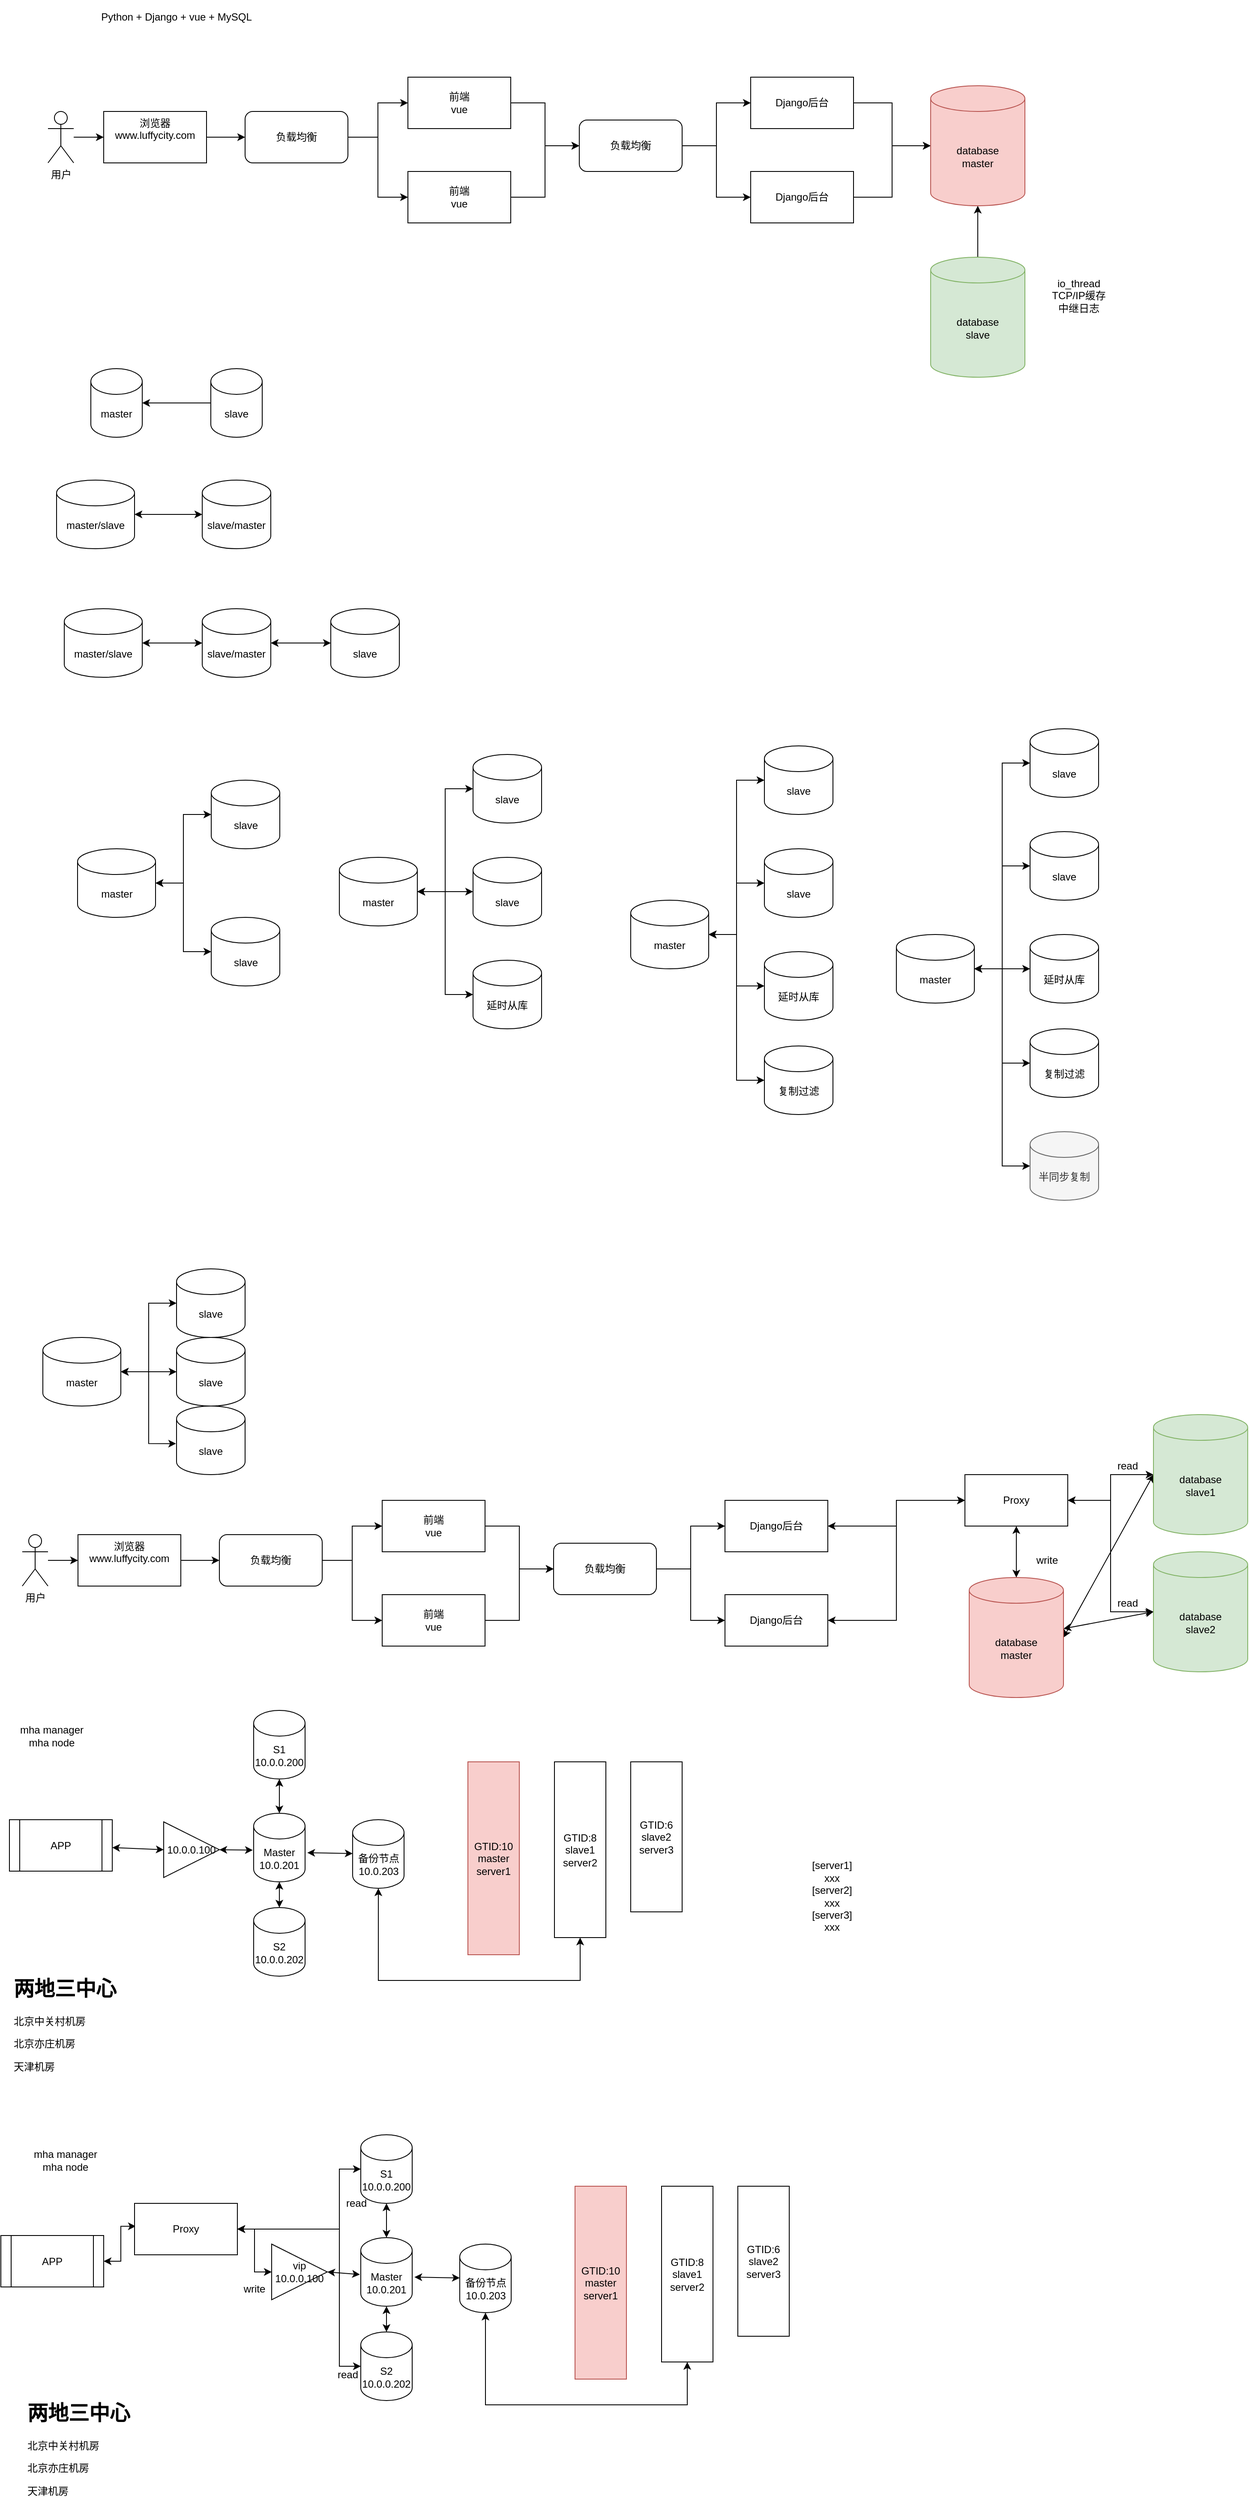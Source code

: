 <mxfile version="13.7.9" type="device"><diagram id="l8X8WzEZKkEeoFybfbW5" name="第 1 页"><mxGraphModel dx="1412" dy="812" grid="1" gridSize="10" guides="1" tooltips="1" connect="1" arrows="1" fold="1" page="1" pageScale="1" pageWidth="1200" pageHeight="1600" math="0" shadow="0"><root><mxCell id="0"/><mxCell id="1" parent="0"/><mxCell id="13mOMI1WtpSGQydQArd--6" value="" style="edgeStyle=orthogonalEdgeStyle;rounded=0;orthogonalLoop=1;jettySize=auto;html=1;" edge="1" parent="1" source="13mOMI1WtpSGQydQArd--4" target="13mOMI1WtpSGQydQArd--5"><mxGeometry relative="1" as="geometry"/></mxCell><mxCell id="13mOMI1WtpSGQydQArd--4" value="用户" style="shape=umlActor;verticalLabelPosition=bottom;verticalAlign=top;html=1;outlineConnect=0;" vertex="1" parent="1"><mxGeometry x="80" y="340" width="30" height="60" as="geometry"/></mxCell><mxCell id="13mOMI1WtpSGQydQArd--16" style="edgeStyle=orthogonalEdgeStyle;rounded=0;orthogonalLoop=1;jettySize=auto;html=1;entryX=0;entryY=0.5;entryDx=0;entryDy=0;" edge="1" parent="1" source="13mOMI1WtpSGQydQArd--5" target="13mOMI1WtpSGQydQArd--15"><mxGeometry relative="1" as="geometry"/></mxCell><mxCell id="13mOMI1WtpSGQydQArd--5" value="浏览器&lt;br&gt;www.luffycity.com" style="whiteSpace=wrap;html=1;verticalAlign=top;" vertex="1" parent="1"><mxGeometry x="145" y="340" width="120" height="60" as="geometry"/></mxCell><mxCell id="13mOMI1WtpSGQydQArd--13" style="edgeStyle=orthogonalEdgeStyle;rounded=0;orthogonalLoop=1;jettySize=auto;html=1;entryX=0;entryY=0.5;entryDx=0;entryDy=0;" edge="1" parent="1" source="13mOMI1WtpSGQydQArd--7" target="13mOMI1WtpSGQydQArd--12"><mxGeometry relative="1" as="geometry"/></mxCell><mxCell id="13mOMI1WtpSGQydQArd--7" value="前端&lt;br&gt;vue" style="rounded=0;whiteSpace=wrap;html=1;" vertex="1" parent="1"><mxGeometry x="500" y="300" width="120" height="60" as="geometry"/></mxCell><mxCell id="13mOMI1WtpSGQydQArd--14" style="edgeStyle=orthogonalEdgeStyle;rounded=0;orthogonalLoop=1;jettySize=auto;html=1;entryX=0;entryY=0.5;entryDx=0;entryDy=0;" edge="1" parent="1" source="13mOMI1WtpSGQydQArd--8" target="13mOMI1WtpSGQydQArd--12"><mxGeometry relative="1" as="geometry"/></mxCell><mxCell id="13mOMI1WtpSGQydQArd--8" value="&lt;span&gt;前端&lt;/span&gt;&lt;br&gt;&lt;span&gt;vue&lt;/span&gt;" style="rounded=0;whiteSpace=wrap;html=1;" vertex="1" parent="1"><mxGeometry x="500" y="410" width="120" height="60" as="geometry"/></mxCell><mxCell id="13mOMI1WtpSGQydQArd--11" value="Python + Django + vue + MySQL" style="text;html=1;strokeColor=none;fillColor=none;align=center;verticalAlign=middle;whiteSpace=wrap;rounded=0;" vertex="1" parent="1"><mxGeometry x="90" y="210" width="280" height="40" as="geometry"/></mxCell><mxCell id="13mOMI1WtpSGQydQArd--21" style="edgeStyle=orthogonalEdgeStyle;rounded=0;orthogonalLoop=1;jettySize=auto;html=1;entryX=0;entryY=0.5;entryDx=0;entryDy=0;" edge="1" parent="1" source="13mOMI1WtpSGQydQArd--12" target="13mOMI1WtpSGQydQArd--19"><mxGeometry relative="1" as="geometry"/></mxCell><mxCell id="13mOMI1WtpSGQydQArd--22" style="edgeStyle=orthogonalEdgeStyle;rounded=0;orthogonalLoop=1;jettySize=auto;html=1;entryX=0;entryY=0.5;entryDx=0;entryDy=0;" edge="1" parent="1" source="13mOMI1WtpSGQydQArd--12" target="13mOMI1WtpSGQydQArd--20"><mxGeometry relative="1" as="geometry"/></mxCell><mxCell id="13mOMI1WtpSGQydQArd--12" value="负载均衡" style="rounded=1;whiteSpace=wrap;html=1;" vertex="1" parent="1"><mxGeometry x="700" y="350" width="120" height="60" as="geometry"/></mxCell><mxCell id="13mOMI1WtpSGQydQArd--17" style="edgeStyle=orthogonalEdgeStyle;rounded=0;orthogonalLoop=1;jettySize=auto;html=1;" edge="1" parent="1" source="13mOMI1WtpSGQydQArd--15" target="13mOMI1WtpSGQydQArd--7"><mxGeometry relative="1" as="geometry"/></mxCell><mxCell id="13mOMI1WtpSGQydQArd--18" style="edgeStyle=orthogonalEdgeStyle;rounded=0;orthogonalLoop=1;jettySize=auto;html=1;entryX=0;entryY=0.5;entryDx=0;entryDy=0;" edge="1" parent="1" source="13mOMI1WtpSGQydQArd--15" target="13mOMI1WtpSGQydQArd--8"><mxGeometry relative="1" as="geometry"/></mxCell><mxCell id="13mOMI1WtpSGQydQArd--15" value="负载均衡" style="rounded=1;whiteSpace=wrap;html=1;" vertex="1" parent="1"><mxGeometry x="310" y="340" width="120" height="60" as="geometry"/></mxCell><mxCell id="13mOMI1WtpSGQydQArd--25" style="edgeStyle=orthogonalEdgeStyle;rounded=0;orthogonalLoop=1;jettySize=auto;html=1;" edge="1" parent="1" source="13mOMI1WtpSGQydQArd--19" target="13mOMI1WtpSGQydQArd--24"><mxGeometry relative="1" as="geometry"/></mxCell><mxCell id="13mOMI1WtpSGQydQArd--19" value="Django后台" style="rounded=0;whiteSpace=wrap;html=1;" vertex="1" parent="1"><mxGeometry x="900" y="300" width="120" height="60" as="geometry"/></mxCell><mxCell id="13mOMI1WtpSGQydQArd--26" style="edgeStyle=orthogonalEdgeStyle;rounded=0;orthogonalLoop=1;jettySize=auto;html=1;" edge="1" parent="1" source="13mOMI1WtpSGQydQArd--20" target="13mOMI1WtpSGQydQArd--24"><mxGeometry relative="1" as="geometry"/></mxCell><mxCell id="13mOMI1WtpSGQydQArd--20" value="Django后台" style="rounded=0;whiteSpace=wrap;html=1;" vertex="1" parent="1"><mxGeometry x="900" y="410" width="120" height="60" as="geometry"/></mxCell><mxCell id="13mOMI1WtpSGQydQArd--28" value="" style="edgeStyle=orthogonalEdgeStyle;rounded=0;orthogonalLoop=1;jettySize=auto;html=1;endArrow=none;endFill=0;startArrow=classic;startFill=1;" edge="1" parent="1" source="13mOMI1WtpSGQydQArd--24" target="13mOMI1WtpSGQydQArd--27"><mxGeometry relative="1" as="geometry"/></mxCell><mxCell id="13mOMI1WtpSGQydQArd--24" value="database&lt;br&gt;master" style="shape=cylinder3;whiteSpace=wrap;html=1;boundedLbl=1;backgroundOutline=1;size=15;fillColor=#f8cecc;strokeColor=#b85450;" vertex="1" parent="1"><mxGeometry x="1110" y="310" width="110" height="140" as="geometry"/></mxCell><mxCell id="13mOMI1WtpSGQydQArd--27" value="database&lt;br&gt;slave" style="shape=cylinder3;whiteSpace=wrap;html=1;boundedLbl=1;backgroundOutline=1;size=15;fillColor=#d5e8d4;strokeColor=#82b366;" vertex="1" parent="1"><mxGeometry x="1110" y="510" width="110" height="140" as="geometry"/></mxCell><mxCell id="13mOMI1WtpSGQydQArd--32" value="" style="edgeStyle=orthogonalEdgeStyle;rounded=0;orthogonalLoop=1;jettySize=auto;html=1;startArrow=classic;startFill=1;endArrow=none;endFill=0;" edge="1" parent="1" source="13mOMI1WtpSGQydQArd--30" target="13mOMI1WtpSGQydQArd--31"><mxGeometry relative="1" as="geometry"/></mxCell><mxCell id="13mOMI1WtpSGQydQArd--30" value="master" style="shape=cylinder3;whiteSpace=wrap;html=1;boundedLbl=1;backgroundOutline=1;size=15;" vertex="1" parent="1"><mxGeometry x="130" y="640" width="60" height="80" as="geometry"/></mxCell><mxCell id="13mOMI1WtpSGQydQArd--31" value="slave" style="shape=cylinder3;whiteSpace=wrap;html=1;boundedLbl=1;backgroundOutline=1;size=15;" vertex="1" parent="1"><mxGeometry x="270" y="640" width="60" height="80" as="geometry"/></mxCell><mxCell id="13mOMI1WtpSGQydQArd--33" value="" style="edgeStyle=orthogonalEdgeStyle;rounded=0;orthogonalLoop=1;jettySize=auto;html=1;startArrow=classic;startFill=1;endArrow=classic;endFill=1;" edge="1" parent="1" source="13mOMI1WtpSGQydQArd--34" target="13mOMI1WtpSGQydQArd--35"><mxGeometry relative="1" as="geometry"/></mxCell><mxCell id="13mOMI1WtpSGQydQArd--34" value="master/slave" style="shape=cylinder3;whiteSpace=wrap;html=1;boundedLbl=1;backgroundOutline=1;size=15;" vertex="1" parent="1"><mxGeometry x="90" y="770" width="91" height="80" as="geometry"/></mxCell><mxCell id="13mOMI1WtpSGQydQArd--35" value="slave/master" style="shape=cylinder3;whiteSpace=wrap;html=1;boundedLbl=1;backgroundOutline=1;size=15;" vertex="1" parent="1"><mxGeometry x="260" y="770" width="80" height="80" as="geometry"/></mxCell><mxCell id="13mOMI1WtpSGQydQArd--36" value="" style="edgeStyle=orthogonalEdgeStyle;rounded=0;orthogonalLoop=1;jettySize=auto;html=1;startArrow=classic;startFill=1;endArrow=classic;endFill=1;" edge="1" parent="1" source="13mOMI1WtpSGQydQArd--37" target="13mOMI1WtpSGQydQArd--38"><mxGeometry relative="1" as="geometry"/></mxCell><mxCell id="13mOMI1WtpSGQydQArd--37" value="master/slave" style="shape=cylinder3;whiteSpace=wrap;html=1;boundedLbl=1;backgroundOutline=1;size=15;" vertex="1" parent="1"><mxGeometry x="99" y="920" width="91" height="80" as="geometry"/></mxCell><mxCell id="13mOMI1WtpSGQydQArd--44" value="" style="edgeStyle=orthogonalEdgeStyle;rounded=0;orthogonalLoop=1;jettySize=auto;html=1;startArrow=classic;startFill=1;endArrow=classic;endFill=1;" edge="1" parent="1" source="13mOMI1WtpSGQydQArd--38" target="13mOMI1WtpSGQydQArd--43"><mxGeometry relative="1" as="geometry"/></mxCell><mxCell id="13mOMI1WtpSGQydQArd--38" value="slave/master" style="shape=cylinder3;whiteSpace=wrap;html=1;boundedLbl=1;backgroundOutline=1;size=15;" vertex="1" parent="1"><mxGeometry x="260" y="920" width="80" height="80" as="geometry"/></mxCell><mxCell id="13mOMI1WtpSGQydQArd--43" value="slave" style="shape=cylinder3;whiteSpace=wrap;html=1;boundedLbl=1;backgroundOutline=1;size=15;" vertex="1" parent="1"><mxGeometry x="410" y="920" width="80" height="80" as="geometry"/></mxCell><mxCell id="13mOMI1WtpSGQydQArd--50" style="edgeStyle=orthogonalEdgeStyle;rounded=0;orthogonalLoop=1;jettySize=auto;html=1;entryX=0;entryY=0.5;entryDx=0;entryDy=0;entryPerimeter=0;startArrow=classic;startFill=1;endArrow=classic;endFill=1;" edge="1" parent="1" source="13mOMI1WtpSGQydQArd--46" target="13mOMI1WtpSGQydQArd--47"><mxGeometry relative="1" as="geometry"/></mxCell><mxCell id="13mOMI1WtpSGQydQArd--51" style="edgeStyle=orthogonalEdgeStyle;rounded=0;orthogonalLoop=1;jettySize=auto;html=1;entryX=0;entryY=0.5;entryDx=0;entryDy=0;entryPerimeter=0;startArrow=classic;startFill=1;endArrow=classic;endFill=1;" edge="1" parent="1" source="13mOMI1WtpSGQydQArd--46" target="13mOMI1WtpSGQydQArd--48"><mxGeometry relative="1" as="geometry"/></mxCell><mxCell id="13mOMI1WtpSGQydQArd--46" value="master" style="shape=cylinder3;whiteSpace=wrap;html=1;boundedLbl=1;backgroundOutline=1;size=15;" vertex="1" parent="1"><mxGeometry x="114.5" y="1200" width="91" height="80" as="geometry"/></mxCell><mxCell id="13mOMI1WtpSGQydQArd--47" value="slave" style="shape=cylinder3;whiteSpace=wrap;html=1;boundedLbl=1;backgroundOutline=1;size=15;" vertex="1" parent="1"><mxGeometry x="270.5" y="1120" width="80" height="80" as="geometry"/></mxCell><mxCell id="13mOMI1WtpSGQydQArd--48" value="slave" style="shape=cylinder3;whiteSpace=wrap;html=1;boundedLbl=1;backgroundOutline=1;size=15;" vertex="1" parent="1"><mxGeometry x="270.5" y="1280" width="80" height="80" as="geometry"/></mxCell><mxCell id="13mOMI1WtpSGQydQArd--52" style="edgeStyle=orthogonalEdgeStyle;rounded=0;orthogonalLoop=1;jettySize=auto;html=1;entryX=0;entryY=0.5;entryDx=0;entryDy=0;entryPerimeter=0;startArrow=classic;startFill=1;endArrow=classic;endFill=1;" edge="1" parent="1" source="13mOMI1WtpSGQydQArd--54" target="13mOMI1WtpSGQydQArd--55"><mxGeometry relative="1" as="geometry"/></mxCell><mxCell id="13mOMI1WtpSGQydQArd--53" style="edgeStyle=orthogonalEdgeStyle;rounded=0;orthogonalLoop=1;jettySize=auto;html=1;entryX=0;entryY=0.5;entryDx=0;entryDy=0;entryPerimeter=0;startArrow=classic;startFill=1;endArrow=classic;endFill=1;" edge="1" parent="1" source="13mOMI1WtpSGQydQArd--54" target="13mOMI1WtpSGQydQArd--56"><mxGeometry relative="1" as="geometry"/></mxCell><mxCell id="13mOMI1WtpSGQydQArd--59" style="edgeStyle=orthogonalEdgeStyle;rounded=0;orthogonalLoop=1;jettySize=auto;html=1;entryX=0;entryY=0.5;entryDx=0;entryDy=0;entryPerimeter=0;startArrow=classic;startFill=1;endArrow=classic;endFill=1;" edge="1" parent="1" source="13mOMI1WtpSGQydQArd--54" target="13mOMI1WtpSGQydQArd--57"><mxGeometry relative="1" as="geometry"/></mxCell><mxCell id="13mOMI1WtpSGQydQArd--54" value="master" style="shape=cylinder3;whiteSpace=wrap;html=1;boundedLbl=1;backgroundOutline=1;size=15;" vertex="1" parent="1"><mxGeometry x="420" y="1210" width="91" height="80" as="geometry"/></mxCell><mxCell id="13mOMI1WtpSGQydQArd--55" value="slave" style="shape=cylinder3;whiteSpace=wrap;html=1;boundedLbl=1;backgroundOutline=1;size=15;" vertex="1" parent="1"><mxGeometry x="576" y="1090" width="80" height="80" as="geometry"/></mxCell><mxCell id="13mOMI1WtpSGQydQArd--56" value="slave" style="shape=cylinder3;whiteSpace=wrap;html=1;boundedLbl=1;backgroundOutline=1;size=15;" vertex="1" parent="1"><mxGeometry x="576" y="1210" width="80" height="80" as="geometry"/></mxCell><mxCell id="13mOMI1WtpSGQydQArd--57" value="延时从库" style="shape=cylinder3;whiteSpace=wrap;html=1;boundedLbl=1;backgroundOutline=1;size=15;" vertex="1" parent="1"><mxGeometry x="576" y="1330" width="80" height="80" as="geometry"/></mxCell><mxCell id="13mOMI1WtpSGQydQArd--60" style="edgeStyle=orthogonalEdgeStyle;rounded=0;orthogonalLoop=1;jettySize=auto;html=1;entryX=0;entryY=0.5;entryDx=0;entryDy=0;entryPerimeter=0;startArrow=classic;startFill=1;endArrow=classic;endFill=1;" edge="1" parent="1" source="13mOMI1WtpSGQydQArd--63" target="13mOMI1WtpSGQydQArd--64"><mxGeometry relative="1" as="geometry"/></mxCell><mxCell id="13mOMI1WtpSGQydQArd--61" style="edgeStyle=orthogonalEdgeStyle;rounded=0;orthogonalLoop=1;jettySize=auto;html=1;entryX=0;entryY=0.5;entryDx=0;entryDy=0;entryPerimeter=0;startArrow=classic;startFill=1;endArrow=classic;endFill=1;" edge="1" parent="1" source="13mOMI1WtpSGQydQArd--63" target="13mOMI1WtpSGQydQArd--65"><mxGeometry relative="1" as="geometry"/></mxCell><mxCell id="13mOMI1WtpSGQydQArd--62" style="edgeStyle=orthogonalEdgeStyle;rounded=0;orthogonalLoop=1;jettySize=auto;html=1;entryX=0;entryY=0.5;entryDx=0;entryDy=0;entryPerimeter=0;startArrow=classic;startFill=1;endArrow=classic;endFill=1;" edge="1" parent="1" source="13mOMI1WtpSGQydQArd--63" target="13mOMI1WtpSGQydQArd--66"><mxGeometry relative="1" as="geometry"/></mxCell><mxCell id="13mOMI1WtpSGQydQArd--69" style="edgeStyle=orthogonalEdgeStyle;rounded=0;orthogonalLoop=1;jettySize=auto;html=1;entryX=0;entryY=0.5;entryDx=0;entryDy=0;entryPerimeter=0;startArrow=classic;startFill=1;endArrow=classic;endFill=1;" edge="1" parent="1" source="13mOMI1WtpSGQydQArd--63" target="13mOMI1WtpSGQydQArd--67"><mxGeometry relative="1" as="geometry"/></mxCell><mxCell id="13mOMI1WtpSGQydQArd--63" value="master" style="shape=cylinder3;whiteSpace=wrap;html=1;boundedLbl=1;backgroundOutline=1;size=15;" vertex="1" parent="1"><mxGeometry x="760" y="1260" width="91" height="80" as="geometry"/></mxCell><mxCell id="13mOMI1WtpSGQydQArd--64" value="slave" style="shape=cylinder3;whiteSpace=wrap;html=1;boundedLbl=1;backgroundOutline=1;size=15;" vertex="1" parent="1"><mxGeometry x="916" y="1080" width="80" height="80" as="geometry"/></mxCell><mxCell id="13mOMI1WtpSGQydQArd--65" value="slave" style="shape=cylinder3;whiteSpace=wrap;html=1;boundedLbl=1;backgroundOutline=1;size=15;" vertex="1" parent="1"><mxGeometry x="916" y="1200" width="80" height="80" as="geometry"/></mxCell><mxCell id="13mOMI1WtpSGQydQArd--66" value="延时从库" style="shape=cylinder3;whiteSpace=wrap;html=1;boundedLbl=1;backgroundOutline=1;size=15;" vertex="1" parent="1"><mxGeometry x="916" y="1320" width="80" height="80" as="geometry"/></mxCell><mxCell id="13mOMI1WtpSGQydQArd--67" value="复制过滤" style="shape=cylinder3;whiteSpace=wrap;html=1;boundedLbl=1;backgroundOutline=1;size=15;" vertex="1" parent="1"><mxGeometry x="916" y="1430" width="80" height="80" as="geometry"/></mxCell><mxCell id="13mOMI1WtpSGQydQArd--70" style="edgeStyle=orthogonalEdgeStyle;rounded=0;orthogonalLoop=1;jettySize=auto;html=1;entryX=0;entryY=0.5;entryDx=0;entryDy=0;entryPerimeter=0;startArrow=classic;startFill=1;endArrow=classic;endFill=1;" edge="1" parent="1" source="13mOMI1WtpSGQydQArd--74" target="13mOMI1WtpSGQydQArd--75"><mxGeometry relative="1" as="geometry"/></mxCell><mxCell id="13mOMI1WtpSGQydQArd--71" style="edgeStyle=orthogonalEdgeStyle;rounded=0;orthogonalLoop=1;jettySize=auto;html=1;entryX=0;entryY=0.5;entryDx=0;entryDy=0;entryPerimeter=0;startArrow=classic;startFill=1;endArrow=classic;endFill=1;" edge="1" parent="1" source="13mOMI1WtpSGQydQArd--74" target="13mOMI1WtpSGQydQArd--76"><mxGeometry relative="1" as="geometry"/></mxCell><mxCell id="13mOMI1WtpSGQydQArd--72" style="edgeStyle=orthogonalEdgeStyle;rounded=0;orthogonalLoop=1;jettySize=auto;html=1;entryX=0;entryY=0.5;entryDx=0;entryDy=0;entryPerimeter=0;startArrow=classic;startFill=1;endArrow=classic;endFill=1;" edge="1" parent="1" source="13mOMI1WtpSGQydQArd--74" target="13mOMI1WtpSGQydQArd--77"><mxGeometry relative="1" as="geometry"/></mxCell><mxCell id="13mOMI1WtpSGQydQArd--73" style="edgeStyle=orthogonalEdgeStyle;rounded=0;orthogonalLoop=1;jettySize=auto;html=1;entryX=0;entryY=0.5;entryDx=0;entryDy=0;entryPerimeter=0;startArrow=classic;startFill=1;endArrow=classic;endFill=1;" edge="1" parent="1" source="13mOMI1WtpSGQydQArd--74" target="13mOMI1WtpSGQydQArd--78"><mxGeometry relative="1" as="geometry"/></mxCell><mxCell id="13mOMI1WtpSGQydQArd--80" style="edgeStyle=orthogonalEdgeStyle;rounded=0;orthogonalLoop=1;jettySize=auto;html=1;entryX=0;entryY=0.5;entryDx=0;entryDy=0;entryPerimeter=0;startArrow=classic;startFill=1;endArrow=classic;endFill=1;" edge="1" parent="1" source="13mOMI1WtpSGQydQArd--74" target="13mOMI1WtpSGQydQArd--79"><mxGeometry relative="1" as="geometry"/></mxCell><mxCell id="13mOMI1WtpSGQydQArd--74" value="master" style="shape=cylinder3;whiteSpace=wrap;html=1;boundedLbl=1;backgroundOutline=1;size=15;" vertex="1" parent="1"><mxGeometry x="1070" y="1300" width="91" height="80" as="geometry"/></mxCell><mxCell id="13mOMI1WtpSGQydQArd--75" value="slave" style="shape=cylinder3;whiteSpace=wrap;html=1;boundedLbl=1;backgroundOutline=1;size=15;" vertex="1" parent="1"><mxGeometry x="1226" y="1060" width="80" height="80" as="geometry"/></mxCell><mxCell id="13mOMI1WtpSGQydQArd--76" value="slave" style="shape=cylinder3;whiteSpace=wrap;html=1;boundedLbl=1;backgroundOutline=1;size=15;" vertex="1" parent="1"><mxGeometry x="1226" y="1180" width="80" height="80" as="geometry"/></mxCell><mxCell id="13mOMI1WtpSGQydQArd--77" value="延时从库" style="shape=cylinder3;whiteSpace=wrap;html=1;boundedLbl=1;backgroundOutline=1;size=15;" vertex="1" parent="1"><mxGeometry x="1226" y="1300" width="80" height="80" as="geometry"/></mxCell><mxCell id="13mOMI1WtpSGQydQArd--78" value="复制过滤" style="shape=cylinder3;whiteSpace=wrap;html=1;boundedLbl=1;backgroundOutline=1;size=15;" vertex="1" parent="1"><mxGeometry x="1226" y="1410" width="80" height="80" as="geometry"/></mxCell><mxCell id="13mOMI1WtpSGQydQArd--79" value="半同步复制" style="shape=cylinder3;whiteSpace=wrap;html=1;boundedLbl=1;backgroundOutline=1;size=15;fillColor=#f5f5f5;strokeColor=#666666;fontColor=#333333;" vertex="1" parent="1"><mxGeometry x="1226" y="1530" width="80" height="80" as="geometry"/></mxCell><mxCell id="13mOMI1WtpSGQydQArd--81" value="io_thread&lt;br&gt;TCP/IP缓存&lt;br&gt;中继日志" style="text;html=1;strokeColor=none;fillColor=none;align=center;verticalAlign=middle;whiteSpace=wrap;rounded=0;" vertex="1" parent="1"><mxGeometry x="1210" y="500" width="146" height="110" as="geometry"/></mxCell><mxCell id="13mOMI1WtpSGQydQArd--82" style="edgeStyle=orthogonalEdgeStyle;rounded=0;orthogonalLoop=1;jettySize=auto;html=1;entryX=0;entryY=0.5;entryDx=0;entryDy=0;entryPerimeter=0;startArrow=classic;startFill=1;endArrow=classic;endFill=1;" edge="1" parent="1" source="13mOMI1WtpSGQydQArd--84" target="13mOMI1WtpSGQydQArd--85"><mxGeometry relative="1" as="geometry"/></mxCell><mxCell id="13mOMI1WtpSGQydQArd--83" style="edgeStyle=orthogonalEdgeStyle;rounded=0;orthogonalLoop=1;jettySize=auto;html=1;entryX=0;entryY=0.5;entryDx=0;entryDy=0;entryPerimeter=0;startArrow=classic;startFill=1;endArrow=classic;endFill=1;" edge="1" parent="1" source="13mOMI1WtpSGQydQArd--84" target="13mOMI1WtpSGQydQArd--86"><mxGeometry relative="1" as="geometry"/></mxCell><mxCell id="13mOMI1WtpSGQydQArd--88" style="edgeStyle=orthogonalEdgeStyle;rounded=0;orthogonalLoop=1;jettySize=auto;html=1;entryX=-0.007;entryY=0.548;entryDx=0;entryDy=0;entryPerimeter=0;startArrow=classic;startFill=1;endArrow=classic;endFill=1;" edge="1" parent="1" source="13mOMI1WtpSGQydQArd--84" target="13mOMI1WtpSGQydQArd--87"><mxGeometry relative="1" as="geometry"/></mxCell><mxCell id="13mOMI1WtpSGQydQArd--84" value="master" style="shape=cylinder3;whiteSpace=wrap;html=1;boundedLbl=1;backgroundOutline=1;size=15;" vertex="1" parent="1"><mxGeometry x="74" y="1770" width="91" height="80" as="geometry"/></mxCell><mxCell id="13mOMI1WtpSGQydQArd--85" value="slave" style="shape=cylinder3;whiteSpace=wrap;html=1;boundedLbl=1;backgroundOutline=1;size=15;" vertex="1" parent="1"><mxGeometry x="230" y="1690" width="80" height="80" as="geometry"/></mxCell><mxCell id="13mOMI1WtpSGQydQArd--86" value="slave" style="shape=cylinder3;whiteSpace=wrap;html=1;boundedLbl=1;backgroundOutline=1;size=15;" vertex="1" parent="1"><mxGeometry x="230" y="1770" width="80" height="80" as="geometry"/></mxCell><mxCell id="13mOMI1WtpSGQydQArd--87" value="slave" style="shape=cylinder3;whiteSpace=wrap;html=1;boundedLbl=1;backgroundOutline=1;size=15;" vertex="1" parent="1"><mxGeometry x="230" y="1850" width="80" height="80" as="geometry"/></mxCell><mxCell id="13mOMI1WtpSGQydQArd--89" value="" style="edgeStyle=orthogonalEdgeStyle;rounded=0;orthogonalLoop=1;jettySize=auto;html=1;" edge="1" parent="1" source="13mOMI1WtpSGQydQArd--90" target="13mOMI1WtpSGQydQArd--92"><mxGeometry relative="1" as="geometry"/></mxCell><mxCell id="13mOMI1WtpSGQydQArd--90" value="用户" style="shape=umlActor;verticalLabelPosition=bottom;verticalAlign=top;html=1;outlineConnect=0;" vertex="1" parent="1"><mxGeometry x="50" y="2000" width="30" height="60" as="geometry"/></mxCell><mxCell id="13mOMI1WtpSGQydQArd--91" style="edgeStyle=orthogonalEdgeStyle;rounded=0;orthogonalLoop=1;jettySize=auto;html=1;entryX=0;entryY=0.5;entryDx=0;entryDy=0;" edge="1" parent="1" source="13mOMI1WtpSGQydQArd--92" target="13mOMI1WtpSGQydQArd--102"><mxGeometry relative="1" as="geometry"/></mxCell><mxCell id="13mOMI1WtpSGQydQArd--92" value="浏览器&lt;br&gt;www.luffycity.com" style="whiteSpace=wrap;html=1;verticalAlign=top;" vertex="1" parent="1"><mxGeometry x="115" y="2000" width="120" height="60" as="geometry"/></mxCell><mxCell id="13mOMI1WtpSGQydQArd--93" style="edgeStyle=orthogonalEdgeStyle;rounded=0;orthogonalLoop=1;jettySize=auto;html=1;entryX=0;entryY=0.5;entryDx=0;entryDy=0;" edge="1" parent="1" source="13mOMI1WtpSGQydQArd--94" target="13mOMI1WtpSGQydQArd--99"><mxGeometry relative="1" as="geometry"/></mxCell><mxCell id="13mOMI1WtpSGQydQArd--94" value="前端&lt;br&gt;vue" style="rounded=0;whiteSpace=wrap;html=1;" vertex="1" parent="1"><mxGeometry x="470" y="1960" width="120" height="60" as="geometry"/></mxCell><mxCell id="13mOMI1WtpSGQydQArd--95" style="edgeStyle=orthogonalEdgeStyle;rounded=0;orthogonalLoop=1;jettySize=auto;html=1;entryX=0;entryY=0.5;entryDx=0;entryDy=0;" edge="1" parent="1" source="13mOMI1WtpSGQydQArd--96" target="13mOMI1WtpSGQydQArd--99"><mxGeometry relative="1" as="geometry"/></mxCell><mxCell id="13mOMI1WtpSGQydQArd--96" value="&lt;span&gt;前端&lt;/span&gt;&lt;br&gt;&lt;span&gt;vue&lt;/span&gt;" style="rounded=0;whiteSpace=wrap;html=1;" vertex="1" parent="1"><mxGeometry x="470" y="2070" width="120" height="60" as="geometry"/></mxCell><mxCell id="13mOMI1WtpSGQydQArd--97" style="edgeStyle=orthogonalEdgeStyle;rounded=0;orthogonalLoop=1;jettySize=auto;html=1;entryX=0;entryY=0.5;entryDx=0;entryDy=0;" edge="1" parent="1" source="13mOMI1WtpSGQydQArd--99" target="13mOMI1WtpSGQydQArd--104"><mxGeometry relative="1" as="geometry"/></mxCell><mxCell id="13mOMI1WtpSGQydQArd--98" style="edgeStyle=orthogonalEdgeStyle;rounded=0;orthogonalLoop=1;jettySize=auto;html=1;entryX=0;entryY=0.5;entryDx=0;entryDy=0;" edge="1" parent="1" source="13mOMI1WtpSGQydQArd--99" target="13mOMI1WtpSGQydQArd--106"><mxGeometry relative="1" as="geometry"/></mxCell><mxCell id="13mOMI1WtpSGQydQArd--99" value="负载均衡" style="rounded=1;whiteSpace=wrap;html=1;" vertex="1" parent="1"><mxGeometry x="670" y="2010" width="120" height="60" as="geometry"/></mxCell><mxCell id="13mOMI1WtpSGQydQArd--100" style="edgeStyle=orthogonalEdgeStyle;rounded=0;orthogonalLoop=1;jettySize=auto;html=1;" edge="1" parent="1" source="13mOMI1WtpSGQydQArd--102" target="13mOMI1WtpSGQydQArd--94"><mxGeometry relative="1" as="geometry"/></mxCell><mxCell id="13mOMI1WtpSGQydQArd--101" style="edgeStyle=orthogonalEdgeStyle;rounded=0;orthogonalLoop=1;jettySize=auto;html=1;entryX=0;entryY=0.5;entryDx=0;entryDy=0;" edge="1" parent="1" source="13mOMI1WtpSGQydQArd--102" target="13mOMI1WtpSGQydQArd--96"><mxGeometry relative="1" as="geometry"/></mxCell><mxCell id="13mOMI1WtpSGQydQArd--102" value="负载均衡" style="rounded=1;whiteSpace=wrap;html=1;" vertex="1" parent="1"><mxGeometry x="280" y="2000" width="120" height="60" as="geometry"/></mxCell><mxCell id="13mOMI1WtpSGQydQArd--113" style="edgeStyle=orthogonalEdgeStyle;rounded=0;orthogonalLoop=1;jettySize=auto;html=1;entryX=0;entryY=0.5;entryDx=0;entryDy=0;startArrow=classic;startFill=1;endArrow=classic;endFill=1;" edge="1" parent="1" source="13mOMI1WtpSGQydQArd--104" target="13mOMI1WtpSGQydQArd--111"><mxGeometry relative="1" as="geometry"/></mxCell><mxCell id="13mOMI1WtpSGQydQArd--104" value="Django后台" style="rounded=0;whiteSpace=wrap;html=1;" vertex="1" parent="1"><mxGeometry x="870" y="1960" width="120" height="60" as="geometry"/></mxCell><mxCell id="13mOMI1WtpSGQydQArd--114" style="edgeStyle=orthogonalEdgeStyle;rounded=0;orthogonalLoop=1;jettySize=auto;html=1;entryX=0;entryY=0.5;entryDx=0;entryDy=0;startArrow=classic;startFill=1;endArrow=classic;endFill=1;" edge="1" parent="1" source="13mOMI1WtpSGQydQArd--106" target="13mOMI1WtpSGQydQArd--111"><mxGeometry relative="1" as="geometry"/></mxCell><mxCell id="13mOMI1WtpSGQydQArd--106" value="Django后台" style="rounded=0;whiteSpace=wrap;html=1;" vertex="1" parent="1"><mxGeometry x="870" y="2070" width="120" height="60" as="geometry"/></mxCell><mxCell id="13mOMI1WtpSGQydQArd--121" style="rounded=0;orthogonalLoop=1;jettySize=auto;html=1;entryX=0;entryY=0.5;entryDx=0;entryDy=0;entryPerimeter=0;startArrow=classic;startFill=1;endArrow=classic;endFill=1;exitX=1;exitY=0.5;exitDx=0;exitDy=0;exitPerimeter=0;" edge="1" parent="1" source="13mOMI1WtpSGQydQArd--108" target="13mOMI1WtpSGQydQArd--112"><mxGeometry relative="1" as="geometry"/></mxCell><mxCell id="13mOMI1WtpSGQydQArd--122" style="edgeStyle=none;rounded=0;orthogonalLoop=1;jettySize=auto;html=1;entryX=0;entryY=0.5;entryDx=0;entryDy=0;entryPerimeter=0;startArrow=classic;startFill=1;endArrow=classic;endFill=1;" edge="1" parent="1" source="13mOMI1WtpSGQydQArd--108" target="13mOMI1WtpSGQydQArd--109"><mxGeometry relative="1" as="geometry"/></mxCell><mxCell id="13mOMI1WtpSGQydQArd--108" value="database&lt;br&gt;master" style="shape=cylinder3;whiteSpace=wrap;html=1;boundedLbl=1;backgroundOutline=1;size=15;fillColor=#f8cecc;strokeColor=#b85450;" vertex="1" parent="1"><mxGeometry x="1155" y="2050" width="110" height="140" as="geometry"/></mxCell><mxCell id="13mOMI1WtpSGQydQArd--109" value="database&lt;br&gt;slave2" style="shape=cylinder3;whiteSpace=wrap;html=1;boundedLbl=1;backgroundOutline=1;size=15;fillColor=#d5e8d4;strokeColor=#82b366;" vertex="1" parent="1"><mxGeometry x="1370" y="2020" width="110" height="140" as="geometry"/></mxCell><mxCell id="13mOMI1WtpSGQydQArd--115" style="edgeStyle=orthogonalEdgeStyle;rounded=0;orthogonalLoop=1;jettySize=auto;html=1;entryX=0.5;entryY=0;entryDx=0;entryDy=0;entryPerimeter=0;startArrow=classic;startFill=1;endArrow=classic;endFill=1;" edge="1" parent="1" source="13mOMI1WtpSGQydQArd--111" target="13mOMI1WtpSGQydQArd--108"><mxGeometry relative="1" as="geometry"/></mxCell><mxCell id="13mOMI1WtpSGQydQArd--117" style="edgeStyle=orthogonalEdgeStyle;rounded=0;orthogonalLoop=1;jettySize=auto;html=1;entryX=0;entryY=0.5;entryDx=0;entryDy=0;entryPerimeter=0;startArrow=classic;startFill=1;endArrow=classic;endFill=1;" edge="1" parent="1" source="13mOMI1WtpSGQydQArd--111" target="13mOMI1WtpSGQydQArd--112"><mxGeometry relative="1" as="geometry"/></mxCell><mxCell id="13mOMI1WtpSGQydQArd--118" style="edgeStyle=orthogonalEdgeStyle;rounded=0;orthogonalLoop=1;jettySize=auto;html=1;entryX=0;entryY=0.5;entryDx=0;entryDy=0;entryPerimeter=0;startArrow=classic;startFill=1;endArrow=classic;endFill=1;" edge="1" parent="1" source="13mOMI1WtpSGQydQArd--111" target="13mOMI1WtpSGQydQArd--109"><mxGeometry relative="1" as="geometry"/></mxCell><mxCell id="13mOMI1WtpSGQydQArd--111" value="Proxy" style="rounded=0;whiteSpace=wrap;html=1;" vertex="1" parent="1"><mxGeometry x="1150" y="1930" width="120" height="60" as="geometry"/></mxCell><mxCell id="13mOMI1WtpSGQydQArd--112" value="database&lt;br&gt;slave1" style="shape=cylinder3;whiteSpace=wrap;html=1;boundedLbl=1;backgroundOutline=1;size=15;fillColor=#d5e8d4;strokeColor=#82b366;" vertex="1" parent="1"><mxGeometry x="1370" y="1860" width="110" height="140" as="geometry"/></mxCell><mxCell id="13mOMI1WtpSGQydQArd--116" value="write" style="text;html=1;strokeColor=none;fillColor=none;align=center;verticalAlign=middle;whiteSpace=wrap;rounded=0;" vertex="1" parent="1"><mxGeometry x="1226" y="2020" width="40" height="20" as="geometry"/></mxCell><mxCell id="13mOMI1WtpSGQydQArd--119" value="read" style="text;html=1;strokeColor=none;fillColor=none;align=center;verticalAlign=middle;whiteSpace=wrap;rounded=0;" vertex="1" parent="1"><mxGeometry x="1320" y="1910" width="40" height="20" as="geometry"/></mxCell><mxCell id="13mOMI1WtpSGQydQArd--120" value="read" style="text;html=1;strokeColor=none;fillColor=none;align=center;verticalAlign=middle;whiteSpace=wrap;rounded=0;" vertex="1" parent="1"><mxGeometry x="1320" y="2070" width="40" height="20" as="geometry"/></mxCell><mxCell id="13mOMI1WtpSGQydQArd--126" value="" style="edgeStyle=none;rounded=0;orthogonalLoop=1;jettySize=auto;html=1;startArrow=classic;startFill=1;endArrow=classic;endFill=1;" edge="1" parent="1" source="13mOMI1WtpSGQydQArd--124" target="13mOMI1WtpSGQydQArd--125"><mxGeometry relative="1" as="geometry"/></mxCell><mxCell id="13mOMI1WtpSGQydQArd--128" style="edgeStyle=none;rounded=0;orthogonalLoop=1;jettySize=auto;html=1;startArrow=classic;startFill=1;endArrow=classic;endFill=1;" edge="1" parent="1" source="13mOMI1WtpSGQydQArd--124" target="13mOMI1WtpSGQydQArd--127"><mxGeometry relative="1" as="geometry"/></mxCell><mxCell id="13mOMI1WtpSGQydQArd--124" value="Master&lt;br&gt;10.0.201" style="shape=cylinder3;whiteSpace=wrap;html=1;boundedLbl=1;backgroundOutline=1;size=15;" vertex="1" parent="1"><mxGeometry x="320" y="2325" width="60" height="80" as="geometry"/></mxCell><mxCell id="13mOMI1WtpSGQydQArd--125" value="S1&lt;br&gt;10.0.0.200" style="shape=cylinder3;whiteSpace=wrap;html=1;boundedLbl=1;backgroundOutline=1;size=15;" vertex="1" parent="1"><mxGeometry x="320" y="2205" width="60" height="80" as="geometry"/></mxCell><mxCell id="13mOMI1WtpSGQydQArd--127" value="S2&lt;br&gt;10.0.0.202" style="shape=cylinder3;whiteSpace=wrap;html=1;boundedLbl=1;backgroundOutline=1;size=15;" vertex="1" parent="1"><mxGeometry x="320" y="2435" width="60" height="80" as="geometry"/></mxCell><mxCell id="13mOMI1WtpSGQydQArd--130" style="edgeStyle=none;rounded=0;orthogonalLoop=1;jettySize=auto;html=1;startArrow=classic;startFill=1;endArrow=classic;endFill=1;entryX=0;entryY=0.5;entryDx=0;entryDy=0;" edge="1" parent="1" source="13mOMI1WtpSGQydQArd--129" target="13mOMI1WtpSGQydQArd--131"><mxGeometry relative="1" as="geometry"><mxPoint x="215" y="2360" as="targetPoint"/></mxGeometry></mxCell><mxCell id="13mOMI1WtpSGQydQArd--129" value="APP" style="shape=process;whiteSpace=wrap;html=1;backgroundOutline=1;" vertex="1" parent="1"><mxGeometry x="35" y="2332.5" width="120" height="60" as="geometry"/></mxCell><mxCell id="13mOMI1WtpSGQydQArd--132" style="edgeStyle=none;rounded=0;orthogonalLoop=1;jettySize=auto;html=1;startArrow=classic;startFill=1;endArrow=classic;endFill=1;exitX=1;exitY=0.5;exitDx=0;exitDy=0;" edge="1" parent="1" source="13mOMI1WtpSGQydQArd--131"><mxGeometry relative="1" as="geometry"><mxPoint x="300" y="2365" as="sourcePoint"/><mxPoint x="319" y="2368" as="targetPoint"/></mxGeometry></mxCell><mxCell id="13mOMI1WtpSGQydQArd--131" value="10.0.0.100" style="triangle;whiteSpace=wrap;html=1;" vertex="1" parent="1"><mxGeometry x="215" y="2335" width="65" height="65" as="geometry"/></mxCell><mxCell id="13mOMI1WtpSGQydQArd--133" value="mha manager&lt;br&gt;mha node" style="text;html=1;strokeColor=none;fillColor=none;align=center;verticalAlign=middle;whiteSpace=wrap;rounded=0;" vertex="1" parent="1"><mxGeometry x="24" y="2205" width="121" height="60" as="geometry"/></mxCell><mxCell id="13mOMI1WtpSGQydQArd--134" value="GTID:10&lt;br&gt;master&lt;br&gt;server1" style="rounded=0;whiteSpace=wrap;html=1;fillColor=#f8cecc;strokeColor=#b85450;" vertex="1" parent="1"><mxGeometry x="570" y="2265" width="60" height="225" as="geometry"/></mxCell><mxCell id="13mOMI1WtpSGQydQArd--141" style="edgeStyle=orthogonalEdgeStyle;rounded=0;orthogonalLoop=1;jettySize=auto;html=1;entryX=0.5;entryY=1;entryDx=0;entryDy=0;entryPerimeter=0;startArrow=classic;startFill=1;endArrow=classic;endFill=1;" edge="1" parent="1" source="13mOMI1WtpSGQydQArd--136" target="13mOMI1WtpSGQydQArd--139"><mxGeometry relative="1" as="geometry"><Array as="points"><mxPoint x="701" y="2520"/><mxPoint x="465" y="2520"/></Array></mxGeometry></mxCell><mxCell id="13mOMI1WtpSGQydQArd--136" value="GTID:8&lt;br&gt;slave1&lt;br&gt;server2" style="rounded=0;whiteSpace=wrap;html=1;" vertex="1" parent="1"><mxGeometry x="671" y="2265" width="60" height="205" as="geometry"/></mxCell><mxCell id="13mOMI1WtpSGQydQArd--137" value="GTID:6&lt;br&gt;slave2&lt;br&gt;server3" style="rounded=0;whiteSpace=wrap;html=1;" vertex="1" parent="1"><mxGeometry x="760" y="2265" width="60" height="175" as="geometry"/></mxCell><mxCell id="13mOMI1WtpSGQydQArd--138" value="[server1]&lt;br&gt;xxx&lt;br&gt;[server2]&lt;br&gt;xxx&lt;br&gt;[server3]&lt;br&gt;xxx" style="text;html=1;strokeColor=none;fillColor=none;align=center;verticalAlign=middle;whiteSpace=wrap;rounded=0;" vertex="1" parent="1"><mxGeometry x="910" y="2343" width="170" height="157" as="geometry"/></mxCell><mxCell id="13mOMI1WtpSGQydQArd--140" style="edgeStyle=none;rounded=0;orthogonalLoop=1;jettySize=auto;html=1;entryX=1.043;entryY=0.575;entryDx=0;entryDy=0;entryPerimeter=0;startArrow=classic;startFill=1;endArrow=classic;endFill=1;" edge="1" parent="1" source="13mOMI1WtpSGQydQArd--139" target="13mOMI1WtpSGQydQArd--124"><mxGeometry relative="1" as="geometry"/></mxCell><mxCell id="13mOMI1WtpSGQydQArd--139" value="备份节点&lt;br&gt;10.0.203" style="shape=cylinder3;whiteSpace=wrap;html=1;boundedLbl=1;backgroundOutline=1;size=15;" vertex="1" parent="1"><mxGeometry x="435.5" y="2332.5" width="60" height="80" as="geometry"/></mxCell><mxCell id="13mOMI1WtpSGQydQArd--145" value="&lt;h1&gt;两地三中心&lt;/h1&gt;&lt;p&gt;北京中关村机房&lt;/p&gt;&lt;p&gt;北京亦庄机房&lt;/p&gt;&lt;p&gt;天津机房&lt;/p&gt;" style="text;html=1;strokeColor=none;fillColor=none;spacing=5;spacingTop=-20;whiteSpace=wrap;overflow=hidden;rounded=0;" vertex="1" parent="1"><mxGeometry x="35" y="2510" width="190" height="120" as="geometry"/></mxCell><mxCell id="13mOMI1WtpSGQydQArd--146" value="" style="edgeStyle=none;rounded=0;orthogonalLoop=1;jettySize=auto;html=1;startArrow=classic;startFill=1;endArrow=classic;endFill=1;" edge="1" parent="1" source="13mOMI1WtpSGQydQArd--148" target="13mOMI1WtpSGQydQArd--149"><mxGeometry relative="1" as="geometry"/></mxCell><mxCell id="13mOMI1WtpSGQydQArd--147" style="edgeStyle=none;rounded=0;orthogonalLoop=1;jettySize=auto;html=1;startArrow=classic;startFill=1;endArrow=classic;endFill=1;" edge="1" parent="1" source="13mOMI1WtpSGQydQArd--148" target="13mOMI1WtpSGQydQArd--150"><mxGeometry relative="1" as="geometry"/></mxCell><mxCell id="13mOMI1WtpSGQydQArd--148" value="Master&lt;br&gt;10.0.201" style="shape=cylinder3;whiteSpace=wrap;html=1;boundedLbl=1;backgroundOutline=1;size=15;" vertex="1" parent="1"><mxGeometry x="445" y="2820" width="60" height="80" as="geometry"/></mxCell><mxCell id="13mOMI1WtpSGQydQArd--149" value="S1&lt;br&gt;10.0.0.200" style="shape=cylinder3;whiteSpace=wrap;html=1;boundedLbl=1;backgroundOutline=1;size=15;" vertex="1" parent="1"><mxGeometry x="445" y="2700" width="60" height="80" as="geometry"/></mxCell><mxCell id="13mOMI1WtpSGQydQArd--150" value="S2&lt;br&gt;10.0.0.202" style="shape=cylinder3;whiteSpace=wrap;html=1;boundedLbl=1;backgroundOutline=1;size=15;" vertex="1" parent="1"><mxGeometry x="445" y="2930" width="60" height="80" as="geometry"/></mxCell><mxCell id="13mOMI1WtpSGQydQArd--166" style="edgeStyle=orthogonalEdgeStyle;rounded=0;orthogonalLoop=1;jettySize=auto;html=1;entryX=0.012;entryY=0.445;entryDx=0;entryDy=0;entryPerimeter=0;startArrow=classic;startFill=1;endArrow=classic;endFill=1;" edge="1" parent="1" source="13mOMI1WtpSGQydQArd--152" target="13mOMI1WtpSGQydQArd--165"><mxGeometry relative="1" as="geometry"/></mxCell><mxCell id="13mOMI1WtpSGQydQArd--152" value="APP" style="shape=process;whiteSpace=wrap;html=1;backgroundOutline=1;" vertex="1" parent="1"><mxGeometry x="25" y="2817.5" width="120" height="60" as="geometry"/></mxCell><mxCell id="13mOMI1WtpSGQydQArd--153" style="edgeStyle=none;rounded=0;orthogonalLoop=1;jettySize=auto;html=1;startArrow=classic;startFill=1;endArrow=classic;endFill=1;exitX=1;exitY=0.5;exitDx=0;exitDy=0;" edge="1" parent="1" source="13mOMI1WtpSGQydQArd--154"><mxGeometry relative="1" as="geometry"><mxPoint x="425" y="2860" as="sourcePoint"/><mxPoint x="444" y="2863" as="targetPoint"/></mxGeometry></mxCell><mxCell id="13mOMI1WtpSGQydQArd--154" value="vip&lt;br&gt;10.0.0.100" style="triangle;whiteSpace=wrap;html=1;" vertex="1" parent="1"><mxGeometry x="341" y="2827.5" width="65" height="65" as="geometry"/></mxCell><mxCell id="13mOMI1WtpSGQydQArd--155" value="mha manager&lt;br&gt;mha node" style="text;html=1;strokeColor=none;fillColor=none;align=center;verticalAlign=middle;whiteSpace=wrap;rounded=0;" vertex="1" parent="1"><mxGeometry x="40" y="2700" width="121" height="60" as="geometry"/></mxCell><mxCell id="13mOMI1WtpSGQydQArd--156" value="GTID:10&lt;br&gt;master&lt;br&gt;server1" style="rounded=0;whiteSpace=wrap;html=1;fillColor=#f8cecc;strokeColor=#b85450;" vertex="1" parent="1"><mxGeometry x="695" y="2760" width="60" height="225" as="geometry"/></mxCell><mxCell id="13mOMI1WtpSGQydQArd--157" style="edgeStyle=orthogonalEdgeStyle;rounded=0;orthogonalLoop=1;jettySize=auto;html=1;entryX=0.5;entryY=1;entryDx=0;entryDy=0;entryPerimeter=0;startArrow=classic;startFill=1;endArrow=classic;endFill=1;" edge="1" parent="1" source="13mOMI1WtpSGQydQArd--158" target="13mOMI1WtpSGQydQArd--161"><mxGeometry relative="1" as="geometry"><Array as="points"><mxPoint x="826" y="3015"/><mxPoint x="590" y="3015"/></Array></mxGeometry></mxCell><mxCell id="13mOMI1WtpSGQydQArd--158" value="GTID:8&lt;br&gt;slave1&lt;br&gt;server2" style="rounded=0;whiteSpace=wrap;html=1;" vertex="1" parent="1"><mxGeometry x="796" y="2760" width="60" height="205" as="geometry"/></mxCell><mxCell id="13mOMI1WtpSGQydQArd--159" value="GTID:6&lt;br&gt;slave2&lt;br&gt;server3" style="rounded=0;whiteSpace=wrap;html=1;" vertex="1" parent="1"><mxGeometry x="885" y="2760" width="60" height="175" as="geometry"/></mxCell><mxCell id="13mOMI1WtpSGQydQArd--160" style="edgeStyle=none;rounded=0;orthogonalLoop=1;jettySize=auto;html=1;entryX=1.043;entryY=0.575;entryDx=0;entryDy=0;entryPerimeter=0;startArrow=classic;startFill=1;endArrow=classic;endFill=1;" edge="1" parent="1" source="13mOMI1WtpSGQydQArd--161" target="13mOMI1WtpSGQydQArd--148"><mxGeometry relative="1" as="geometry"/></mxCell><mxCell id="13mOMI1WtpSGQydQArd--161" value="备份节点&lt;br&gt;10.0.203" style="shape=cylinder3;whiteSpace=wrap;html=1;boundedLbl=1;backgroundOutline=1;size=15;" vertex="1" parent="1"><mxGeometry x="560.5" y="2827.5" width="60" height="80" as="geometry"/></mxCell><mxCell id="13mOMI1WtpSGQydQArd--162" value="&lt;h1&gt;两地三中心&lt;/h1&gt;&lt;p&gt;北京中关村机房&lt;/p&gt;&lt;p&gt;北京亦庄机房&lt;/p&gt;&lt;p&gt;天津机房&lt;/p&gt;" style="text;html=1;strokeColor=none;fillColor=none;spacing=5;spacingTop=-20;whiteSpace=wrap;overflow=hidden;rounded=0;" vertex="1" parent="1"><mxGeometry x="51" y="3005" width="190" height="120" as="geometry"/></mxCell><mxCell id="13mOMI1WtpSGQydQArd--167" style="edgeStyle=orthogonalEdgeStyle;rounded=0;orthogonalLoop=1;jettySize=auto;html=1;entryX=0;entryY=0.5;entryDx=0;entryDy=0;startArrow=classic;startFill=1;endArrow=classic;endFill=1;" edge="1" parent="1" source="13mOMI1WtpSGQydQArd--165" target="13mOMI1WtpSGQydQArd--154"><mxGeometry relative="1" as="geometry"/></mxCell><mxCell id="13mOMI1WtpSGQydQArd--169" style="edgeStyle=orthogonalEdgeStyle;rounded=0;orthogonalLoop=1;jettySize=auto;html=1;startArrow=classic;startFill=1;endArrow=classic;endFill=1;" edge="1" parent="1" source="13mOMI1WtpSGQydQArd--165" target="13mOMI1WtpSGQydQArd--149"><mxGeometry relative="1" as="geometry"><Array as="points"><mxPoint x="420" y="2810"/><mxPoint x="420" y="2740"/></Array></mxGeometry></mxCell><mxCell id="13mOMI1WtpSGQydQArd--170" style="edgeStyle=orthogonalEdgeStyle;rounded=0;orthogonalLoop=1;jettySize=auto;html=1;entryX=0;entryY=0.5;entryDx=0;entryDy=0;entryPerimeter=0;startArrow=classic;startFill=1;endArrow=classic;endFill=1;" edge="1" parent="1" source="13mOMI1WtpSGQydQArd--165" target="13mOMI1WtpSGQydQArd--150"><mxGeometry relative="1" as="geometry"><Array as="points"><mxPoint x="420" y="2810"/><mxPoint x="420" y="2970"/></Array></mxGeometry></mxCell><mxCell id="13mOMI1WtpSGQydQArd--165" value="&lt;span&gt;Proxy&lt;/span&gt;" style="rounded=0;whiteSpace=wrap;html=1;" vertex="1" parent="1"><mxGeometry x="181" y="2780" width="120" height="60" as="geometry"/></mxCell><mxCell id="13mOMI1WtpSGQydQArd--168" value="write" style="text;html=1;strokeColor=none;fillColor=none;align=center;verticalAlign=middle;whiteSpace=wrap;rounded=0;" vertex="1" parent="1"><mxGeometry x="301" y="2870" width="40" height="20" as="geometry"/></mxCell><mxCell id="13mOMI1WtpSGQydQArd--171" value="read" style="text;html=1;strokeColor=none;fillColor=none;align=center;verticalAlign=middle;whiteSpace=wrap;rounded=0;" vertex="1" parent="1"><mxGeometry x="420" y="2770" width="40" height="20" as="geometry"/></mxCell><mxCell id="13mOMI1WtpSGQydQArd--172" value="read" style="text;html=1;strokeColor=none;fillColor=none;align=center;verticalAlign=middle;whiteSpace=wrap;rounded=0;" vertex="1" parent="1"><mxGeometry x="410" y="2970" width="40" height="20" as="geometry"/></mxCell></root></mxGraphModel></diagram></mxfile>